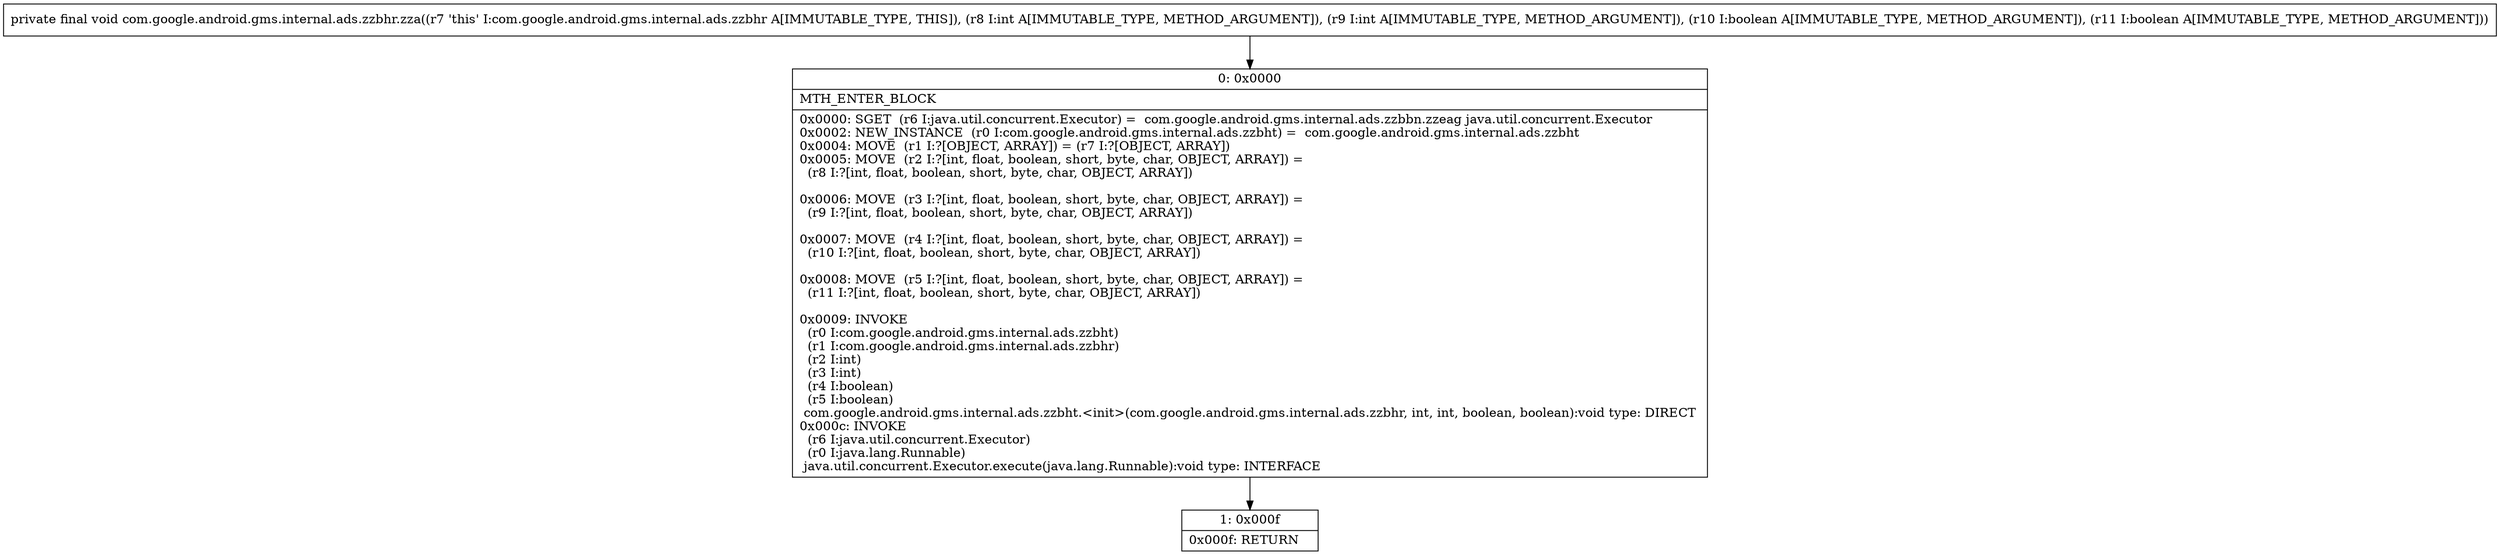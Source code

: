 digraph "CFG forcom.google.android.gms.internal.ads.zzbhr.zza(IIZZ)V" {
Node_0 [shape=record,label="{0\:\ 0x0000|MTH_ENTER_BLOCK\l|0x0000: SGET  (r6 I:java.util.concurrent.Executor) =  com.google.android.gms.internal.ads.zzbbn.zzeag java.util.concurrent.Executor \l0x0002: NEW_INSTANCE  (r0 I:com.google.android.gms.internal.ads.zzbht) =  com.google.android.gms.internal.ads.zzbht \l0x0004: MOVE  (r1 I:?[OBJECT, ARRAY]) = (r7 I:?[OBJECT, ARRAY]) \l0x0005: MOVE  (r2 I:?[int, float, boolean, short, byte, char, OBJECT, ARRAY]) = \l  (r8 I:?[int, float, boolean, short, byte, char, OBJECT, ARRAY])\l \l0x0006: MOVE  (r3 I:?[int, float, boolean, short, byte, char, OBJECT, ARRAY]) = \l  (r9 I:?[int, float, boolean, short, byte, char, OBJECT, ARRAY])\l \l0x0007: MOVE  (r4 I:?[int, float, boolean, short, byte, char, OBJECT, ARRAY]) = \l  (r10 I:?[int, float, boolean, short, byte, char, OBJECT, ARRAY])\l \l0x0008: MOVE  (r5 I:?[int, float, boolean, short, byte, char, OBJECT, ARRAY]) = \l  (r11 I:?[int, float, boolean, short, byte, char, OBJECT, ARRAY])\l \l0x0009: INVOKE  \l  (r0 I:com.google.android.gms.internal.ads.zzbht)\l  (r1 I:com.google.android.gms.internal.ads.zzbhr)\l  (r2 I:int)\l  (r3 I:int)\l  (r4 I:boolean)\l  (r5 I:boolean)\l com.google.android.gms.internal.ads.zzbht.\<init\>(com.google.android.gms.internal.ads.zzbhr, int, int, boolean, boolean):void type: DIRECT \l0x000c: INVOKE  \l  (r6 I:java.util.concurrent.Executor)\l  (r0 I:java.lang.Runnable)\l java.util.concurrent.Executor.execute(java.lang.Runnable):void type: INTERFACE \l}"];
Node_1 [shape=record,label="{1\:\ 0x000f|0x000f: RETURN   \l}"];
MethodNode[shape=record,label="{private final void com.google.android.gms.internal.ads.zzbhr.zza((r7 'this' I:com.google.android.gms.internal.ads.zzbhr A[IMMUTABLE_TYPE, THIS]), (r8 I:int A[IMMUTABLE_TYPE, METHOD_ARGUMENT]), (r9 I:int A[IMMUTABLE_TYPE, METHOD_ARGUMENT]), (r10 I:boolean A[IMMUTABLE_TYPE, METHOD_ARGUMENT]), (r11 I:boolean A[IMMUTABLE_TYPE, METHOD_ARGUMENT])) }"];
MethodNode -> Node_0;
Node_0 -> Node_1;
}


